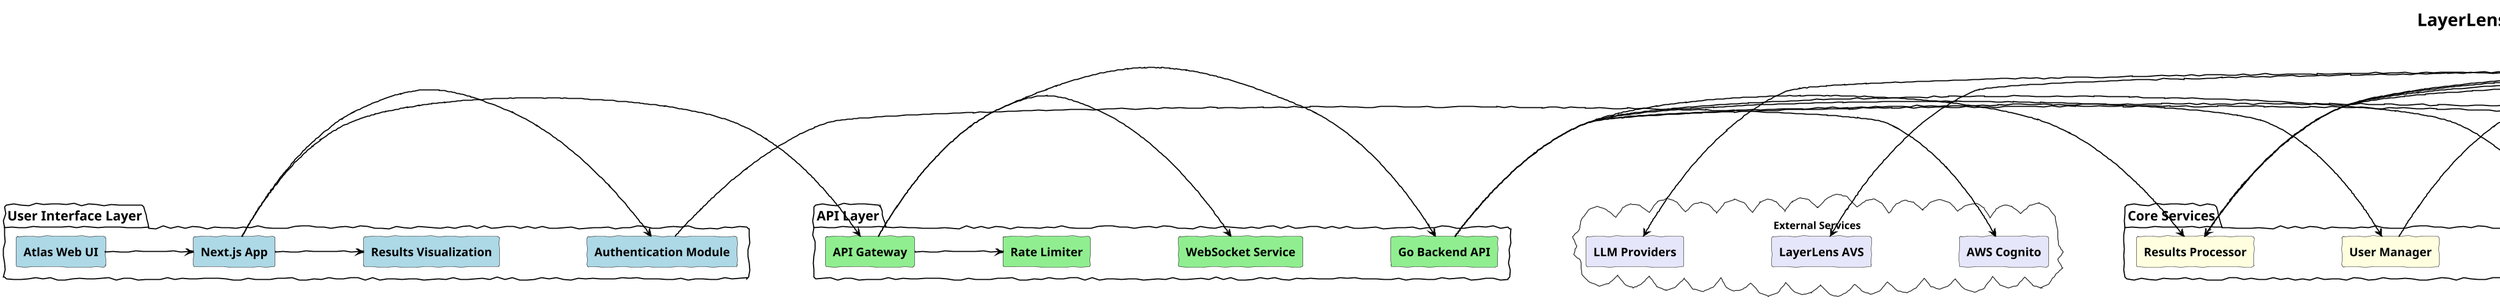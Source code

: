 @startuml
' Use handwritten style with more readable layout
skinparam componentStyle rectangle
skinparam backgroundColor white
skinparam handwritten true
skinparam defaultTextAlignment center
skinparam wrapWidth 200
skinparam nodesep 120
skinparam ranksep 130

' Increase overall diagram size
scale 1.2

' Fix arrow styling
skinparam ArrowColor black
skinparam ArrowThickness 1.5
skinparam ArrowFontColor black
skinparam ArrowFontSize 14

' Improve fonts and text
skinparam ComponentFontSize 16
skinparam ComponentFontStyle bold
skinparam PackageFontSize 18
skinparam PackageFontStyle bold
skinparam TitleFontSize 24
skinparam TitleFontStyle bold

title LayerLens Atlas App Architecture

package "User Interface Layer" {
  [Atlas Web UI] as WebUI #lightblue
  [Next.js App] as NextApp #lightblue
  [Authentication Module] as Auth #lightblue
  [Results Visualization] as Viz #lightblue
}

package "API Layer" {
  [API Gateway] as ApiGw #lightgreen
  [Go Backend API] as GoBackend #lightgreen
  [WebSocket Service] as WebSocket #lightgreen
  [Rate Limiter] as RateLim #lightgreen
}

package "Core Services" {
  [Evaluation Manager] as EvalManager #lightyellow
  [Model Registry] as ModelRegistry #lightyellow
  [Dataset Manager] as DatasetManager #lightyellow
  [User Manager] as UserManager #lightyellow
  [Results Processor] as ResultsProcessor #lightyellow
}

package "Integration Layer" {
  [Evaluation Worker] as Worker #pink
  [Smart Contract Client] as ContractClient #pink
  [Metrics Collector] as MetricsCollector #pink
}

package "Data Layer" {
  database "MongoDB" as MongoDB #lightgray {
    [Evaluations] as MongoEvals
    [Users] as MongoUsers
    [Datasets] as MongoDsets
  }
  
  database "MariaDB" as MariaDB #lightgray {
    [Aggregated Metrics] as MetricsDB
    [Historical Data] as HistoryDB
  }
  
  database "AWS S3" as S3 #lightgray {
    [Results Storage] as ResultsS3
    [Dataset Files] as DatasetsS3
  }
  
  queue "Message Queue" as Queue #lightgray
}

cloud "External Services" {
  [AWS Cognito] as Cognito #lavender
  [LayerLens AVS] as AVS #lavender
  [LLM Providers] as LLMs #lavender
}

' User interactions
WebUI -> NextApp
NextApp -> Auth
NextApp -> Viz
NextApp -> ApiGw

' API interactions
Auth -> Cognito
ApiGw -> GoBackend
ApiGw -> WebSocket
ApiGw -> RateLim

' Core service connections
GoBackend -> EvalManager
GoBackend -> ModelRegistry
GoBackend -> DatasetManager
GoBackend -> UserManager
GoBackend -> ResultsProcessor

' Data connections
EvalManager -> MongoEvals
ModelRegistry -> MongoEvals
DatasetManager -> MongoDsets
UserManager -> MongoUsers
ResultsProcessor -> MetricsDB
ResultsProcessor -> HistoryDB

' Integration connections
EvalManager -> Queue
Queue -> Worker
Worker -> ContractClient
Worker -> ResultsProcessor
ContractClient -> AVS
MetricsCollector -> LLMs
MetricsCollector -> MetricsDB

' Storage connections
DatasetManager -> DatasetsS3
ResultsProcessor -> ResultsS3

@enduml